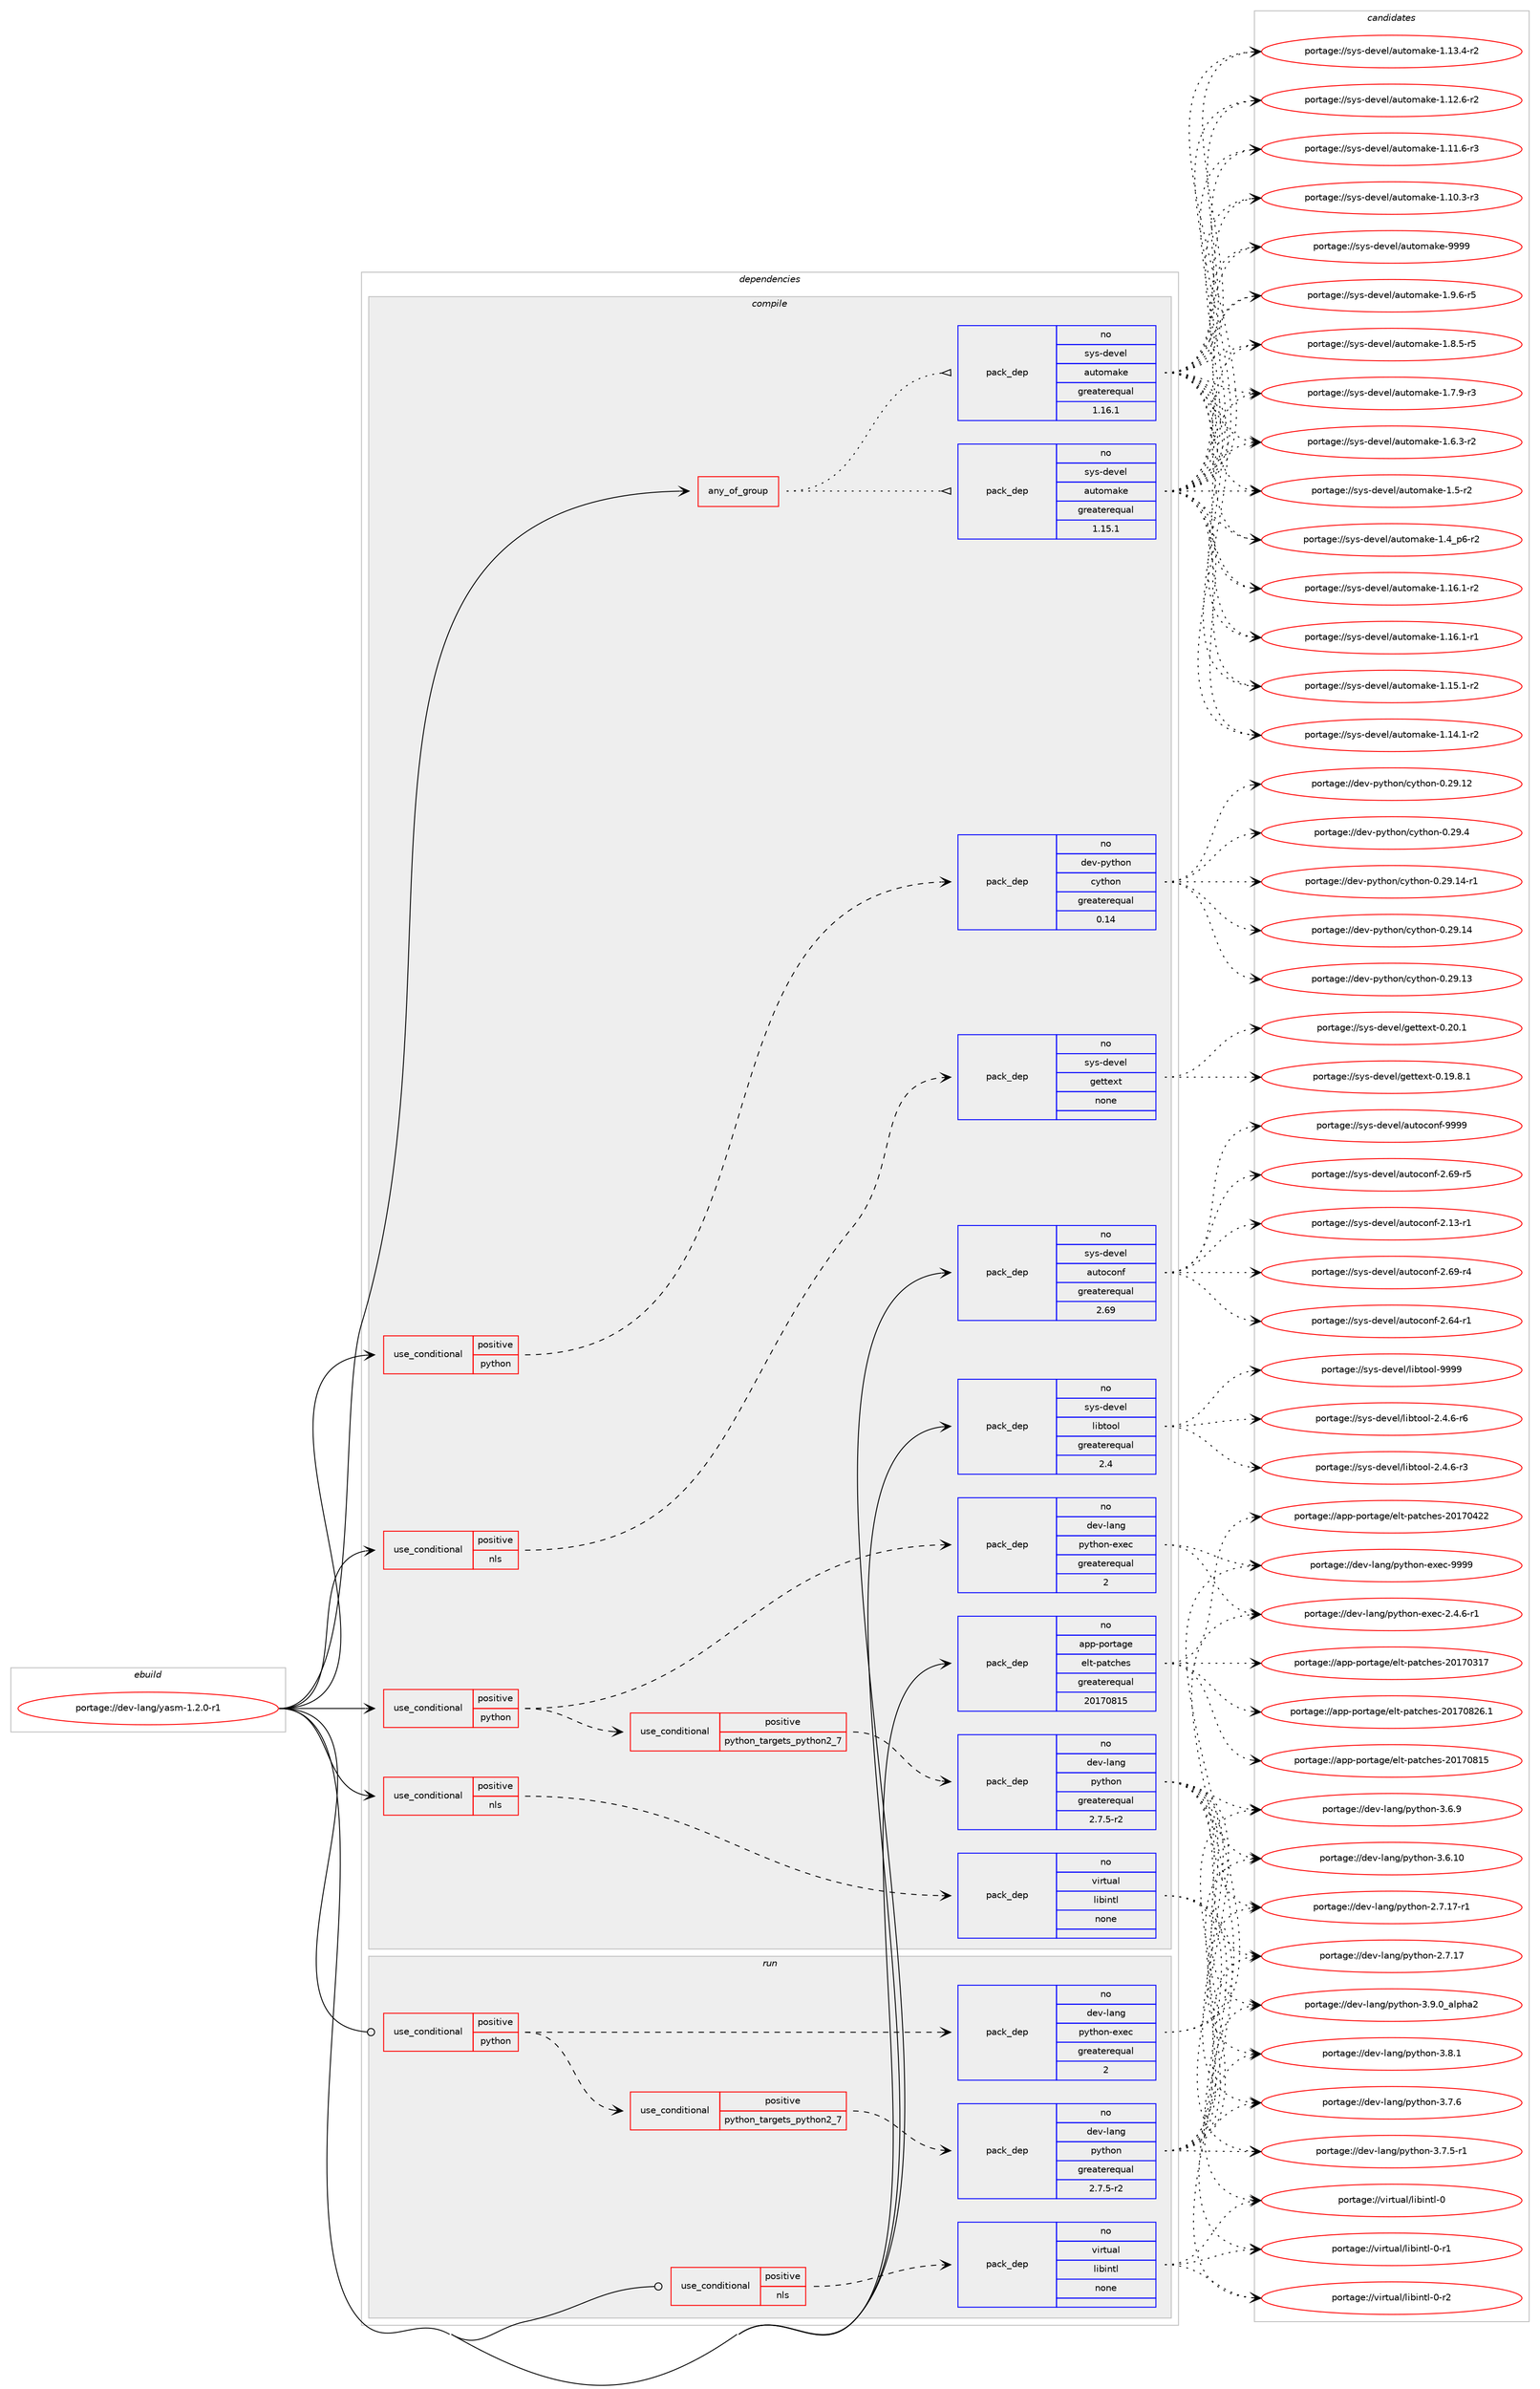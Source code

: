 digraph prolog {

# *************
# Graph options
# *************

newrank=true;
concentrate=true;
compound=true;
graph [rankdir=LR,fontname=Helvetica,fontsize=10,ranksep=1.5];#, ranksep=2.5, nodesep=0.2];
edge  [arrowhead=vee];
node  [fontname=Helvetica,fontsize=10];

# **********
# The ebuild
# **********

subgraph cluster_leftcol {
color=gray;
label=<<i>ebuild</i>>;
id [label="portage://dev-lang/yasm-1.2.0-r1", color=red, width=4, href="../dev-lang/yasm-1.2.0-r1.svg"];
}

# ****************
# The dependencies
# ****************

subgraph cluster_midcol {
color=gray;
label=<<i>dependencies</i>>;
subgraph cluster_compile {
fillcolor="#eeeeee";
style=filled;
label=<<i>compile</i>>;
subgraph any5151 {
dependency517004 [label=<<TABLE BORDER="0" CELLBORDER="1" CELLSPACING="0" CELLPADDING="4"><TR><TD CELLPADDING="10">any_of_group</TD></TR></TABLE>>, shape=none, color=red];subgraph pack385163 {
dependency517005 [label=<<TABLE BORDER="0" CELLBORDER="1" CELLSPACING="0" CELLPADDING="4" WIDTH="220"><TR><TD ROWSPAN="6" CELLPADDING="30">pack_dep</TD></TR><TR><TD WIDTH="110">no</TD></TR><TR><TD>sys-devel</TD></TR><TR><TD>automake</TD></TR><TR><TD>greaterequal</TD></TR><TR><TD>1.16.1</TD></TR></TABLE>>, shape=none, color=blue];
}
dependency517004:e -> dependency517005:w [weight=20,style="dotted",arrowhead="oinv"];
subgraph pack385164 {
dependency517006 [label=<<TABLE BORDER="0" CELLBORDER="1" CELLSPACING="0" CELLPADDING="4" WIDTH="220"><TR><TD ROWSPAN="6" CELLPADDING="30">pack_dep</TD></TR><TR><TD WIDTH="110">no</TD></TR><TR><TD>sys-devel</TD></TR><TR><TD>automake</TD></TR><TR><TD>greaterequal</TD></TR><TR><TD>1.15.1</TD></TR></TABLE>>, shape=none, color=blue];
}
dependency517004:e -> dependency517006:w [weight=20,style="dotted",arrowhead="oinv"];
}
id:e -> dependency517004:w [weight=20,style="solid",arrowhead="vee"];
subgraph cond126453 {
dependency517007 [label=<<TABLE BORDER="0" CELLBORDER="1" CELLSPACING="0" CELLPADDING="4"><TR><TD ROWSPAN="3" CELLPADDING="10">use_conditional</TD></TR><TR><TD>positive</TD></TR><TR><TD>nls</TD></TR></TABLE>>, shape=none, color=red];
subgraph pack385165 {
dependency517008 [label=<<TABLE BORDER="0" CELLBORDER="1" CELLSPACING="0" CELLPADDING="4" WIDTH="220"><TR><TD ROWSPAN="6" CELLPADDING="30">pack_dep</TD></TR><TR><TD WIDTH="110">no</TD></TR><TR><TD>sys-devel</TD></TR><TR><TD>gettext</TD></TR><TR><TD>none</TD></TR><TR><TD></TD></TR></TABLE>>, shape=none, color=blue];
}
dependency517007:e -> dependency517008:w [weight=20,style="dashed",arrowhead="vee"];
}
id:e -> dependency517007:w [weight=20,style="solid",arrowhead="vee"];
subgraph cond126454 {
dependency517009 [label=<<TABLE BORDER="0" CELLBORDER="1" CELLSPACING="0" CELLPADDING="4"><TR><TD ROWSPAN="3" CELLPADDING="10">use_conditional</TD></TR><TR><TD>positive</TD></TR><TR><TD>nls</TD></TR></TABLE>>, shape=none, color=red];
subgraph pack385166 {
dependency517010 [label=<<TABLE BORDER="0" CELLBORDER="1" CELLSPACING="0" CELLPADDING="4" WIDTH="220"><TR><TD ROWSPAN="6" CELLPADDING="30">pack_dep</TD></TR><TR><TD WIDTH="110">no</TD></TR><TR><TD>virtual</TD></TR><TR><TD>libintl</TD></TR><TR><TD>none</TD></TR><TR><TD></TD></TR></TABLE>>, shape=none, color=blue];
}
dependency517009:e -> dependency517010:w [weight=20,style="dashed",arrowhead="vee"];
}
id:e -> dependency517009:w [weight=20,style="solid",arrowhead="vee"];
subgraph cond126455 {
dependency517011 [label=<<TABLE BORDER="0" CELLBORDER="1" CELLSPACING="0" CELLPADDING="4"><TR><TD ROWSPAN="3" CELLPADDING="10">use_conditional</TD></TR><TR><TD>positive</TD></TR><TR><TD>python</TD></TR></TABLE>>, shape=none, color=red];
subgraph cond126456 {
dependency517012 [label=<<TABLE BORDER="0" CELLBORDER="1" CELLSPACING="0" CELLPADDING="4"><TR><TD ROWSPAN="3" CELLPADDING="10">use_conditional</TD></TR><TR><TD>positive</TD></TR><TR><TD>python_targets_python2_7</TD></TR></TABLE>>, shape=none, color=red];
subgraph pack385167 {
dependency517013 [label=<<TABLE BORDER="0" CELLBORDER="1" CELLSPACING="0" CELLPADDING="4" WIDTH="220"><TR><TD ROWSPAN="6" CELLPADDING="30">pack_dep</TD></TR><TR><TD WIDTH="110">no</TD></TR><TR><TD>dev-lang</TD></TR><TR><TD>python</TD></TR><TR><TD>greaterequal</TD></TR><TR><TD>2.7.5-r2</TD></TR></TABLE>>, shape=none, color=blue];
}
dependency517012:e -> dependency517013:w [weight=20,style="dashed",arrowhead="vee"];
}
dependency517011:e -> dependency517012:w [weight=20,style="dashed",arrowhead="vee"];
subgraph pack385168 {
dependency517014 [label=<<TABLE BORDER="0" CELLBORDER="1" CELLSPACING="0" CELLPADDING="4" WIDTH="220"><TR><TD ROWSPAN="6" CELLPADDING="30">pack_dep</TD></TR><TR><TD WIDTH="110">no</TD></TR><TR><TD>dev-lang</TD></TR><TR><TD>python-exec</TD></TR><TR><TD>greaterequal</TD></TR><TR><TD>2</TD></TR></TABLE>>, shape=none, color=blue];
}
dependency517011:e -> dependency517014:w [weight=20,style="dashed",arrowhead="vee"];
}
id:e -> dependency517011:w [weight=20,style="solid",arrowhead="vee"];
subgraph cond126457 {
dependency517015 [label=<<TABLE BORDER="0" CELLBORDER="1" CELLSPACING="0" CELLPADDING="4"><TR><TD ROWSPAN="3" CELLPADDING="10">use_conditional</TD></TR><TR><TD>positive</TD></TR><TR><TD>python</TD></TR></TABLE>>, shape=none, color=red];
subgraph pack385169 {
dependency517016 [label=<<TABLE BORDER="0" CELLBORDER="1" CELLSPACING="0" CELLPADDING="4" WIDTH="220"><TR><TD ROWSPAN="6" CELLPADDING="30">pack_dep</TD></TR><TR><TD WIDTH="110">no</TD></TR><TR><TD>dev-python</TD></TR><TR><TD>cython</TD></TR><TR><TD>greaterequal</TD></TR><TR><TD>0.14</TD></TR></TABLE>>, shape=none, color=blue];
}
dependency517015:e -> dependency517016:w [weight=20,style="dashed",arrowhead="vee"];
}
id:e -> dependency517015:w [weight=20,style="solid",arrowhead="vee"];
subgraph pack385170 {
dependency517017 [label=<<TABLE BORDER="0" CELLBORDER="1" CELLSPACING="0" CELLPADDING="4" WIDTH="220"><TR><TD ROWSPAN="6" CELLPADDING="30">pack_dep</TD></TR><TR><TD WIDTH="110">no</TD></TR><TR><TD>app-portage</TD></TR><TR><TD>elt-patches</TD></TR><TR><TD>greaterequal</TD></TR><TR><TD>20170815</TD></TR></TABLE>>, shape=none, color=blue];
}
id:e -> dependency517017:w [weight=20,style="solid",arrowhead="vee"];
subgraph pack385171 {
dependency517018 [label=<<TABLE BORDER="0" CELLBORDER="1" CELLSPACING="0" CELLPADDING="4" WIDTH="220"><TR><TD ROWSPAN="6" CELLPADDING="30">pack_dep</TD></TR><TR><TD WIDTH="110">no</TD></TR><TR><TD>sys-devel</TD></TR><TR><TD>autoconf</TD></TR><TR><TD>greaterequal</TD></TR><TR><TD>2.69</TD></TR></TABLE>>, shape=none, color=blue];
}
id:e -> dependency517018:w [weight=20,style="solid",arrowhead="vee"];
subgraph pack385172 {
dependency517019 [label=<<TABLE BORDER="0" CELLBORDER="1" CELLSPACING="0" CELLPADDING="4" WIDTH="220"><TR><TD ROWSPAN="6" CELLPADDING="30">pack_dep</TD></TR><TR><TD WIDTH="110">no</TD></TR><TR><TD>sys-devel</TD></TR><TR><TD>libtool</TD></TR><TR><TD>greaterequal</TD></TR><TR><TD>2.4</TD></TR></TABLE>>, shape=none, color=blue];
}
id:e -> dependency517019:w [weight=20,style="solid",arrowhead="vee"];
}
subgraph cluster_compileandrun {
fillcolor="#eeeeee";
style=filled;
label=<<i>compile and run</i>>;
}
subgraph cluster_run {
fillcolor="#eeeeee";
style=filled;
label=<<i>run</i>>;
subgraph cond126458 {
dependency517020 [label=<<TABLE BORDER="0" CELLBORDER="1" CELLSPACING="0" CELLPADDING="4"><TR><TD ROWSPAN="3" CELLPADDING="10">use_conditional</TD></TR><TR><TD>positive</TD></TR><TR><TD>nls</TD></TR></TABLE>>, shape=none, color=red];
subgraph pack385173 {
dependency517021 [label=<<TABLE BORDER="0" CELLBORDER="1" CELLSPACING="0" CELLPADDING="4" WIDTH="220"><TR><TD ROWSPAN="6" CELLPADDING="30">pack_dep</TD></TR><TR><TD WIDTH="110">no</TD></TR><TR><TD>virtual</TD></TR><TR><TD>libintl</TD></TR><TR><TD>none</TD></TR><TR><TD></TD></TR></TABLE>>, shape=none, color=blue];
}
dependency517020:e -> dependency517021:w [weight=20,style="dashed",arrowhead="vee"];
}
id:e -> dependency517020:w [weight=20,style="solid",arrowhead="odot"];
subgraph cond126459 {
dependency517022 [label=<<TABLE BORDER="0" CELLBORDER="1" CELLSPACING="0" CELLPADDING="4"><TR><TD ROWSPAN="3" CELLPADDING="10">use_conditional</TD></TR><TR><TD>positive</TD></TR><TR><TD>python</TD></TR></TABLE>>, shape=none, color=red];
subgraph cond126460 {
dependency517023 [label=<<TABLE BORDER="0" CELLBORDER="1" CELLSPACING="0" CELLPADDING="4"><TR><TD ROWSPAN="3" CELLPADDING="10">use_conditional</TD></TR><TR><TD>positive</TD></TR><TR><TD>python_targets_python2_7</TD></TR></TABLE>>, shape=none, color=red];
subgraph pack385174 {
dependency517024 [label=<<TABLE BORDER="0" CELLBORDER="1" CELLSPACING="0" CELLPADDING="4" WIDTH="220"><TR><TD ROWSPAN="6" CELLPADDING="30">pack_dep</TD></TR><TR><TD WIDTH="110">no</TD></TR><TR><TD>dev-lang</TD></TR><TR><TD>python</TD></TR><TR><TD>greaterequal</TD></TR><TR><TD>2.7.5-r2</TD></TR></TABLE>>, shape=none, color=blue];
}
dependency517023:e -> dependency517024:w [weight=20,style="dashed",arrowhead="vee"];
}
dependency517022:e -> dependency517023:w [weight=20,style="dashed",arrowhead="vee"];
subgraph pack385175 {
dependency517025 [label=<<TABLE BORDER="0" CELLBORDER="1" CELLSPACING="0" CELLPADDING="4" WIDTH="220"><TR><TD ROWSPAN="6" CELLPADDING="30">pack_dep</TD></TR><TR><TD WIDTH="110">no</TD></TR><TR><TD>dev-lang</TD></TR><TR><TD>python-exec</TD></TR><TR><TD>greaterequal</TD></TR><TR><TD>2</TD></TR></TABLE>>, shape=none, color=blue];
}
dependency517022:e -> dependency517025:w [weight=20,style="dashed",arrowhead="vee"];
}
id:e -> dependency517022:w [weight=20,style="solid",arrowhead="odot"];
}
}

# **************
# The candidates
# **************

subgraph cluster_choices {
rank=same;
color=gray;
label=<<i>candidates</i>>;

subgraph choice385163 {
color=black;
nodesep=1;
choice115121115451001011181011084797117116111109971071014557575757 [label="portage://sys-devel/automake-9999", color=red, width=4,href="../sys-devel/automake-9999.svg"];
choice115121115451001011181011084797117116111109971071014549465746544511453 [label="portage://sys-devel/automake-1.9.6-r5", color=red, width=4,href="../sys-devel/automake-1.9.6-r5.svg"];
choice115121115451001011181011084797117116111109971071014549465646534511453 [label="portage://sys-devel/automake-1.8.5-r5", color=red, width=4,href="../sys-devel/automake-1.8.5-r5.svg"];
choice115121115451001011181011084797117116111109971071014549465546574511451 [label="portage://sys-devel/automake-1.7.9-r3", color=red, width=4,href="../sys-devel/automake-1.7.9-r3.svg"];
choice115121115451001011181011084797117116111109971071014549465446514511450 [label="portage://sys-devel/automake-1.6.3-r2", color=red, width=4,href="../sys-devel/automake-1.6.3-r2.svg"];
choice11512111545100101118101108479711711611110997107101454946534511450 [label="portage://sys-devel/automake-1.5-r2", color=red, width=4,href="../sys-devel/automake-1.5-r2.svg"];
choice115121115451001011181011084797117116111109971071014549465295112544511450 [label="portage://sys-devel/automake-1.4_p6-r2", color=red, width=4,href="../sys-devel/automake-1.4_p6-r2.svg"];
choice11512111545100101118101108479711711611110997107101454946495446494511450 [label="portage://sys-devel/automake-1.16.1-r2", color=red, width=4,href="../sys-devel/automake-1.16.1-r2.svg"];
choice11512111545100101118101108479711711611110997107101454946495446494511449 [label="portage://sys-devel/automake-1.16.1-r1", color=red, width=4,href="../sys-devel/automake-1.16.1-r1.svg"];
choice11512111545100101118101108479711711611110997107101454946495346494511450 [label="portage://sys-devel/automake-1.15.1-r2", color=red, width=4,href="../sys-devel/automake-1.15.1-r2.svg"];
choice11512111545100101118101108479711711611110997107101454946495246494511450 [label="portage://sys-devel/automake-1.14.1-r2", color=red, width=4,href="../sys-devel/automake-1.14.1-r2.svg"];
choice11512111545100101118101108479711711611110997107101454946495146524511450 [label="portage://sys-devel/automake-1.13.4-r2", color=red, width=4,href="../sys-devel/automake-1.13.4-r2.svg"];
choice11512111545100101118101108479711711611110997107101454946495046544511450 [label="portage://sys-devel/automake-1.12.6-r2", color=red, width=4,href="../sys-devel/automake-1.12.6-r2.svg"];
choice11512111545100101118101108479711711611110997107101454946494946544511451 [label="portage://sys-devel/automake-1.11.6-r3", color=red, width=4,href="../sys-devel/automake-1.11.6-r3.svg"];
choice11512111545100101118101108479711711611110997107101454946494846514511451 [label="portage://sys-devel/automake-1.10.3-r3", color=red, width=4,href="../sys-devel/automake-1.10.3-r3.svg"];
dependency517005:e -> choice115121115451001011181011084797117116111109971071014557575757:w [style=dotted,weight="100"];
dependency517005:e -> choice115121115451001011181011084797117116111109971071014549465746544511453:w [style=dotted,weight="100"];
dependency517005:e -> choice115121115451001011181011084797117116111109971071014549465646534511453:w [style=dotted,weight="100"];
dependency517005:e -> choice115121115451001011181011084797117116111109971071014549465546574511451:w [style=dotted,weight="100"];
dependency517005:e -> choice115121115451001011181011084797117116111109971071014549465446514511450:w [style=dotted,weight="100"];
dependency517005:e -> choice11512111545100101118101108479711711611110997107101454946534511450:w [style=dotted,weight="100"];
dependency517005:e -> choice115121115451001011181011084797117116111109971071014549465295112544511450:w [style=dotted,weight="100"];
dependency517005:e -> choice11512111545100101118101108479711711611110997107101454946495446494511450:w [style=dotted,weight="100"];
dependency517005:e -> choice11512111545100101118101108479711711611110997107101454946495446494511449:w [style=dotted,weight="100"];
dependency517005:e -> choice11512111545100101118101108479711711611110997107101454946495346494511450:w [style=dotted,weight="100"];
dependency517005:e -> choice11512111545100101118101108479711711611110997107101454946495246494511450:w [style=dotted,weight="100"];
dependency517005:e -> choice11512111545100101118101108479711711611110997107101454946495146524511450:w [style=dotted,weight="100"];
dependency517005:e -> choice11512111545100101118101108479711711611110997107101454946495046544511450:w [style=dotted,weight="100"];
dependency517005:e -> choice11512111545100101118101108479711711611110997107101454946494946544511451:w [style=dotted,weight="100"];
dependency517005:e -> choice11512111545100101118101108479711711611110997107101454946494846514511451:w [style=dotted,weight="100"];
}
subgraph choice385164 {
color=black;
nodesep=1;
choice115121115451001011181011084797117116111109971071014557575757 [label="portage://sys-devel/automake-9999", color=red, width=4,href="../sys-devel/automake-9999.svg"];
choice115121115451001011181011084797117116111109971071014549465746544511453 [label="portage://sys-devel/automake-1.9.6-r5", color=red, width=4,href="../sys-devel/automake-1.9.6-r5.svg"];
choice115121115451001011181011084797117116111109971071014549465646534511453 [label="portage://sys-devel/automake-1.8.5-r5", color=red, width=4,href="../sys-devel/automake-1.8.5-r5.svg"];
choice115121115451001011181011084797117116111109971071014549465546574511451 [label="portage://sys-devel/automake-1.7.9-r3", color=red, width=4,href="../sys-devel/automake-1.7.9-r3.svg"];
choice115121115451001011181011084797117116111109971071014549465446514511450 [label="portage://sys-devel/automake-1.6.3-r2", color=red, width=4,href="../sys-devel/automake-1.6.3-r2.svg"];
choice11512111545100101118101108479711711611110997107101454946534511450 [label="portage://sys-devel/automake-1.5-r2", color=red, width=4,href="../sys-devel/automake-1.5-r2.svg"];
choice115121115451001011181011084797117116111109971071014549465295112544511450 [label="portage://sys-devel/automake-1.4_p6-r2", color=red, width=4,href="../sys-devel/automake-1.4_p6-r2.svg"];
choice11512111545100101118101108479711711611110997107101454946495446494511450 [label="portage://sys-devel/automake-1.16.1-r2", color=red, width=4,href="../sys-devel/automake-1.16.1-r2.svg"];
choice11512111545100101118101108479711711611110997107101454946495446494511449 [label="portage://sys-devel/automake-1.16.1-r1", color=red, width=4,href="../sys-devel/automake-1.16.1-r1.svg"];
choice11512111545100101118101108479711711611110997107101454946495346494511450 [label="portage://sys-devel/automake-1.15.1-r2", color=red, width=4,href="../sys-devel/automake-1.15.1-r2.svg"];
choice11512111545100101118101108479711711611110997107101454946495246494511450 [label="portage://sys-devel/automake-1.14.1-r2", color=red, width=4,href="../sys-devel/automake-1.14.1-r2.svg"];
choice11512111545100101118101108479711711611110997107101454946495146524511450 [label="portage://sys-devel/automake-1.13.4-r2", color=red, width=4,href="../sys-devel/automake-1.13.4-r2.svg"];
choice11512111545100101118101108479711711611110997107101454946495046544511450 [label="portage://sys-devel/automake-1.12.6-r2", color=red, width=4,href="../sys-devel/automake-1.12.6-r2.svg"];
choice11512111545100101118101108479711711611110997107101454946494946544511451 [label="portage://sys-devel/automake-1.11.6-r3", color=red, width=4,href="../sys-devel/automake-1.11.6-r3.svg"];
choice11512111545100101118101108479711711611110997107101454946494846514511451 [label="portage://sys-devel/automake-1.10.3-r3", color=red, width=4,href="../sys-devel/automake-1.10.3-r3.svg"];
dependency517006:e -> choice115121115451001011181011084797117116111109971071014557575757:w [style=dotted,weight="100"];
dependency517006:e -> choice115121115451001011181011084797117116111109971071014549465746544511453:w [style=dotted,weight="100"];
dependency517006:e -> choice115121115451001011181011084797117116111109971071014549465646534511453:w [style=dotted,weight="100"];
dependency517006:e -> choice115121115451001011181011084797117116111109971071014549465546574511451:w [style=dotted,weight="100"];
dependency517006:e -> choice115121115451001011181011084797117116111109971071014549465446514511450:w [style=dotted,weight="100"];
dependency517006:e -> choice11512111545100101118101108479711711611110997107101454946534511450:w [style=dotted,weight="100"];
dependency517006:e -> choice115121115451001011181011084797117116111109971071014549465295112544511450:w [style=dotted,weight="100"];
dependency517006:e -> choice11512111545100101118101108479711711611110997107101454946495446494511450:w [style=dotted,weight="100"];
dependency517006:e -> choice11512111545100101118101108479711711611110997107101454946495446494511449:w [style=dotted,weight="100"];
dependency517006:e -> choice11512111545100101118101108479711711611110997107101454946495346494511450:w [style=dotted,weight="100"];
dependency517006:e -> choice11512111545100101118101108479711711611110997107101454946495246494511450:w [style=dotted,weight="100"];
dependency517006:e -> choice11512111545100101118101108479711711611110997107101454946495146524511450:w [style=dotted,weight="100"];
dependency517006:e -> choice11512111545100101118101108479711711611110997107101454946495046544511450:w [style=dotted,weight="100"];
dependency517006:e -> choice11512111545100101118101108479711711611110997107101454946494946544511451:w [style=dotted,weight="100"];
dependency517006:e -> choice11512111545100101118101108479711711611110997107101454946494846514511451:w [style=dotted,weight="100"];
}
subgraph choice385165 {
color=black;
nodesep=1;
choice115121115451001011181011084710310111611610112011645484650484649 [label="portage://sys-devel/gettext-0.20.1", color=red, width=4,href="../sys-devel/gettext-0.20.1.svg"];
choice1151211154510010111810110847103101116116101120116454846495746564649 [label="portage://sys-devel/gettext-0.19.8.1", color=red, width=4,href="../sys-devel/gettext-0.19.8.1.svg"];
dependency517008:e -> choice115121115451001011181011084710310111611610112011645484650484649:w [style=dotted,weight="100"];
dependency517008:e -> choice1151211154510010111810110847103101116116101120116454846495746564649:w [style=dotted,weight="100"];
}
subgraph choice385166 {
color=black;
nodesep=1;
choice11810511411611797108471081059810511011610845484511450 [label="portage://virtual/libintl-0-r2", color=red, width=4,href="../virtual/libintl-0-r2.svg"];
choice11810511411611797108471081059810511011610845484511449 [label="portage://virtual/libintl-0-r1", color=red, width=4,href="../virtual/libintl-0-r1.svg"];
choice1181051141161179710847108105981051101161084548 [label="portage://virtual/libintl-0", color=red, width=4,href="../virtual/libintl-0.svg"];
dependency517010:e -> choice11810511411611797108471081059810511011610845484511450:w [style=dotted,weight="100"];
dependency517010:e -> choice11810511411611797108471081059810511011610845484511449:w [style=dotted,weight="100"];
dependency517010:e -> choice1181051141161179710847108105981051101161084548:w [style=dotted,weight="100"];
}
subgraph choice385167 {
color=black;
nodesep=1;
choice10010111845108971101034711212111610411111045514657464895971081121049750 [label="portage://dev-lang/python-3.9.0_alpha2", color=red, width=4,href="../dev-lang/python-3.9.0_alpha2.svg"];
choice100101118451089711010347112121116104111110455146564649 [label="portage://dev-lang/python-3.8.1", color=red, width=4,href="../dev-lang/python-3.8.1.svg"];
choice100101118451089711010347112121116104111110455146554654 [label="portage://dev-lang/python-3.7.6", color=red, width=4,href="../dev-lang/python-3.7.6.svg"];
choice1001011184510897110103471121211161041111104551465546534511449 [label="portage://dev-lang/python-3.7.5-r1", color=red, width=4,href="../dev-lang/python-3.7.5-r1.svg"];
choice100101118451089711010347112121116104111110455146544657 [label="portage://dev-lang/python-3.6.9", color=red, width=4,href="../dev-lang/python-3.6.9.svg"];
choice10010111845108971101034711212111610411111045514654464948 [label="portage://dev-lang/python-3.6.10", color=red, width=4,href="../dev-lang/python-3.6.10.svg"];
choice100101118451089711010347112121116104111110455046554649554511449 [label="portage://dev-lang/python-2.7.17-r1", color=red, width=4,href="../dev-lang/python-2.7.17-r1.svg"];
choice10010111845108971101034711212111610411111045504655464955 [label="portage://dev-lang/python-2.7.17", color=red, width=4,href="../dev-lang/python-2.7.17.svg"];
dependency517013:e -> choice10010111845108971101034711212111610411111045514657464895971081121049750:w [style=dotted,weight="100"];
dependency517013:e -> choice100101118451089711010347112121116104111110455146564649:w [style=dotted,weight="100"];
dependency517013:e -> choice100101118451089711010347112121116104111110455146554654:w [style=dotted,weight="100"];
dependency517013:e -> choice1001011184510897110103471121211161041111104551465546534511449:w [style=dotted,weight="100"];
dependency517013:e -> choice100101118451089711010347112121116104111110455146544657:w [style=dotted,weight="100"];
dependency517013:e -> choice10010111845108971101034711212111610411111045514654464948:w [style=dotted,weight="100"];
dependency517013:e -> choice100101118451089711010347112121116104111110455046554649554511449:w [style=dotted,weight="100"];
dependency517013:e -> choice10010111845108971101034711212111610411111045504655464955:w [style=dotted,weight="100"];
}
subgraph choice385168 {
color=black;
nodesep=1;
choice10010111845108971101034711212111610411111045101120101994557575757 [label="portage://dev-lang/python-exec-9999", color=red, width=4,href="../dev-lang/python-exec-9999.svg"];
choice10010111845108971101034711212111610411111045101120101994550465246544511449 [label="portage://dev-lang/python-exec-2.4.6-r1", color=red, width=4,href="../dev-lang/python-exec-2.4.6-r1.svg"];
dependency517014:e -> choice10010111845108971101034711212111610411111045101120101994557575757:w [style=dotted,weight="100"];
dependency517014:e -> choice10010111845108971101034711212111610411111045101120101994550465246544511449:w [style=dotted,weight="100"];
}
subgraph choice385169 {
color=black;
nodesep=1;
choice10010111845112121116104111110479912111610411111045484650574652 [label="portage://dev-python/cython-0.29.4", color=red, width=4,href="../dev-python/cython-0.29.4.svg"];
choice10010111845112121116104111110479912111610411111045484650574649524511449 [label="portage://dev-python/cython-0.29.14-r1", color=red, width=4,href="../dev-python/cython-0.29.14-r1.svg"];
choice1001011184511212111610411111047991211161041111104548465057464952 [label="portage://dev-python/cython-0.29.14", color=red, width=4,href="../dev-python/cython-0.29.14.svg"];
choice1001011184511212111610411111047991211161041111104548465057464951 [label="portage://dev-python/cython-0.29.13", color=red, width=4,href="../dev-python/cython-0.29.13.svg"];
choice1001011184511212111610411111047991211161041111104548465057464950 [label="portage://dev-python/cython-0.29.12", color=red, width=4,href="../dev-python/cython-0.29.12.svg"];
dependency517016:e -> choice10010111845112121116104111110479912111610411111045484650574652:w [style=dotted,weight="100"];
dependency517016:e -> choice10010111845112121116104111110479912111610411111045484650574649524511449:w [style=dotted,weight="100"];
dependency517016:e -> choice1001011184511212111610411111047991211161041111104548465057464952:w [style=dotted,weight="100"];
dependency517016:e -> choice1001011184511212111610411111047991211161041111104548465057464951:w [style=dotted,weight="100"];
dependency517016:e -> choice1001011184511212111610411111047991211161041111104548465057464950:w [style=dotted,weight="100"];
}
subgraph choice385170 {
color=black;
nodesep=1;
choice971121124511211111411697103101471011081164511297116991041011154550484955485650544649 [label="portage://app-portage/elt-patches-20170826.1", color=red, width=4,href="../app-portage/elt-patches-20170826.1.svg"];
choice97112112451121111141169710310147101108116451129711699104101115455048495548564953 [label="portage://app-portage/elt-patches-20170815", color=red, width=4,href="../app-portage/elt-patches-20170815.svg"];
choice97112112451121111141169710310147101108116451129711699104101115455048495548525050 [label="portage://app-portage/elt-patches-20170422", color=red, width=4,href="../app-portage/elt-patches-20170422.svg"];
choice97112112451121111141169710310147101108116451129711699104101115455048495548514955 [label="portage://app-portage/elt-patches-20170317", color=red, width=4,href="../app-portage/elt-patches-20170317.svg"];
dependency517017:e -> choice971121124511211111411697103101471011081164511297116991041011154550484955485650544649:w [style=dotted,weight="100"];
dependency517017:e -> choice97112112451121111141169710310147101108116451129711699104101115455048495548564953:w [style=dotted,weight="100"];
dependency517017:e -> choice97112112451121111141169710310147101108116451129711699104101115455048495548525050:w [style=dotted,weight="100"];
dependency517017:e -> choice97112112451121111141169710310147101108116451129711699104101115455048495548514955:w [style=dotted,weight="100"];
}
subgraph choice385171 {
color=black;
nodesep=1;
choice115121115451001011181011084797117116111991111101024557575757 [label="portage://sys-devel/autoconf-9999", color=red, width=4,href="../sys-devel/autoconf-9999.svg"];
choice1151211154510010111810110847971171161119911111010245504654574511453 [label="portage://sys-devel/autoconf-2.69-r5", color=red, width=4,href="../sys-devel/autoconf-2.69-r5.svg"];
choice1151211154510010111810110847971171161119911111010245504654574511452 [label="portage://sys-devel/autoconf-2.69-r4", color=red, width=4,href="../sys-devel/autoconf-2.69-r4.svg"];
choice1151211154510010111810110847971171161119911111010245504654524511449 [label="portage://sys-devel/autoconf-2.64-r1", color=red, width=4,href="../sys-devel/autoconf-2.64-r1.svg"];
choice1151211154510010111810110847971171161119911111010245504649514511449 [label="portage://sys-devel/autoconf-2.13-r1", color=red, width=4,href="../sys-devel/autoconf-2.13-r1.svg"];
dependency517018:e -> choice115121115451001011181011084797117116111991111101024557575757:w [style=dotted,weight="100"];
dependency517018:e -> choice1151211154510010111810110847971171161119911111010245504654574511453:w [style=dotted,weight="100"];
dependency517018:e -> choice1151211154510010111810110847971171161119911111010245504654574511452:w [style=dotted,weight="100"];
dependency517018:e -> choice1151211154510010111810110847971171161119911111010245504654524511449:w [style=dotted,weight="100"];
dependency517018:e -> choice1151211154510010111810110847971171161119911111010245504649514511449:w [style=dotted,weight="100"];
}
subgraph choice385172 {
color=black;
nodesep=1;
choice1151211154510010111810110847108105981161111111084557575757 [label="portage://sys-devel/libtool-9999", color=red, width=4,href="../sys-devel/libtool-9999.svg"];
choice1151211154510010111810110847108105981161111111084550465246544511454 [label="portage://sys-devel/libtool-2.4.6-r6", color=red, width=4,href="../sys-devel/libtool-2.4.6-r6.svg"];
choice1151211154510010111810110847108105981161111111084550465246544511451 [label="portage://sys-devel/libtool-2.4.6-r3", color=red, width=4,href="../sys-devel/libtool-2.4.6-r3.svg"];
dependency517019:e -> choice1151211154510010111810110847108105981161111111084557575757:w [style=dotted,weight="100"];
dependency517019:e -> choice1151211154510010111810110847108105981161111111084550465246544511454:w [style=dotted,weight="100"];
dependency517019:e -> choice1151211154510010111810110847108105981161111111084550465246544511451:w [style=dotted,weight="100"];
}
subgraph choice385173 {
color=black;
nodesep=1;
choice11810511411611797108471081059810511011610845484511450 [label="portage://virtual/libintl-0-r2", color=red, width=4,href="../virtual/libintl-0-r2.svg"];
choice11810511411611797108471081059810511011610845484511449 [label="portage://virtual/libintl-0-r1", color=red, width=4,href="../virtual/libintl-0-r1.svg"];
choice1181051141161179710847108105981051101161084548 [label="portage://virtual/libintl-0", color=red, width=4,href="../virtual/libintl-0.svg"];
dependency517021:e -> choice11810511411611797108471081059810511011610845484511450:w [style=dotted,weight="100"];
dependency517021:e -> choice11810511411611797108471081059810511011610845484511449:w [style=dotted,weight="100"];
dependency517021:e -> choice1181051141161179710847108105981051101161084548:w [style=dotted,weight="100"];
}
subgraph choice385174 {
color=black;
nodesep=1;
choice10010111845108971101034711212111610411111045514657464895971081121049750 [label="portage://dev-lang/python-3.9.0_alpha2", color=red, width=4,href="../dev-lang/python-3.9.0_alpha2.svg"];
choice100101118451089711010347112121116104111110455146564649 [label="portage://dev-lang/python-3.8.1", color=red, width=4,href="../dev-lang/python-3.8.1.svg"];
choice100101118451089711010347112121116104111110455146554654 [label="portage://dev-lang/python-3.7.6", color=red, width=4,href="../dev-lang/python-3.7.6.svg"];
choice1001011184510897110103471121211161041111104551465546534511449 [label="portage://dev-lang/python-3.7.5-r1", color=red, width=4,href="../dev-lang/python-3.7.5-r1.svg"];
choice100101118451089711010347112121116104111110455146544657 [label="portage://dev-lang/python-3.6.9", color=red, width=4,href="../dev-lang/python-3.6.9.svg"];
choice10010111845108971101034711212111610411111045514654464948 [label="portage://dev-lang/python-3.6.10", color=red, width=4,href="../dev-lang/python-3.6.10.svg"];
choice100101118451089711010347112121116104111110455046554649554511449 [label="portage://dev-lang/python-2.7.17-r1", color=red, width=4,href="../dev-lang/python-2.7.17-r1.svg"];
choice10010111845108971101034711212111610411111045504655464955 [label="portage://dev-lang/python-2.7.17", color=red, width=4,href="../dev-lang/python-2.7.17.svg"];
dependency517024:e -> choice10010111845108971101034711212111610411111045514657464895971081121049750:w [style=dotted,weight="100"];
dependency517024:e -> choice100101118451089711010347112121116104111110455146564649:w [style=dotted,weight="100"];
dependency517024:e -> choice100101118451089711010347112121116104111110455146554654:w [style=dotted,weight="100"];
dependency517024:e -> choice1001011184510897110103471121211161041111104551465546534511449:w [style=dotted,weight="100"];
dependency517024:e -> choice100101118451089711010347112121116104111110455146544657:w [style=dotted,weight="100"];
dependency517024:e -> choice10010111845108971101034711212111610411111045514654464948:w [style=dotted,weight="100"];
dependency517024:e -> choice100101118451089711010347112121116104111110455046554649554511449:w [style=dotted,weight="100"];
dependency517024:e -> choice10010111845108971101034711212111610411111045504655464955:w [style=dotted,weight="100"];
}
subgraph choice385175 {
color=black;
nodesep=1;
choice10010111845108971101034711212111610411111045101120101994557575757 [label="portage://dev-lang/python-exec-9999", color=red, width=4,href="../dev-lang/python-exec-9999.svg"];
choice10010111845108971101034711212111610411111045101120101994550465246544511449 [label="portage://dev-lang/python-exec-2.4.6-r1", color=red, width=4,href="../dev-lang/python-exec-2.4.6-r1.svg"];
dependency517025:e -> choice10010111845108971101034711212111610411111045101120101994557575757:w [style=dotted,weight="100"];
dependency517025:e -> choice10010111845108971101034711212111610411111045101120101994550465246544511449:w [style=dotted,weight="100"];
}
}

}
